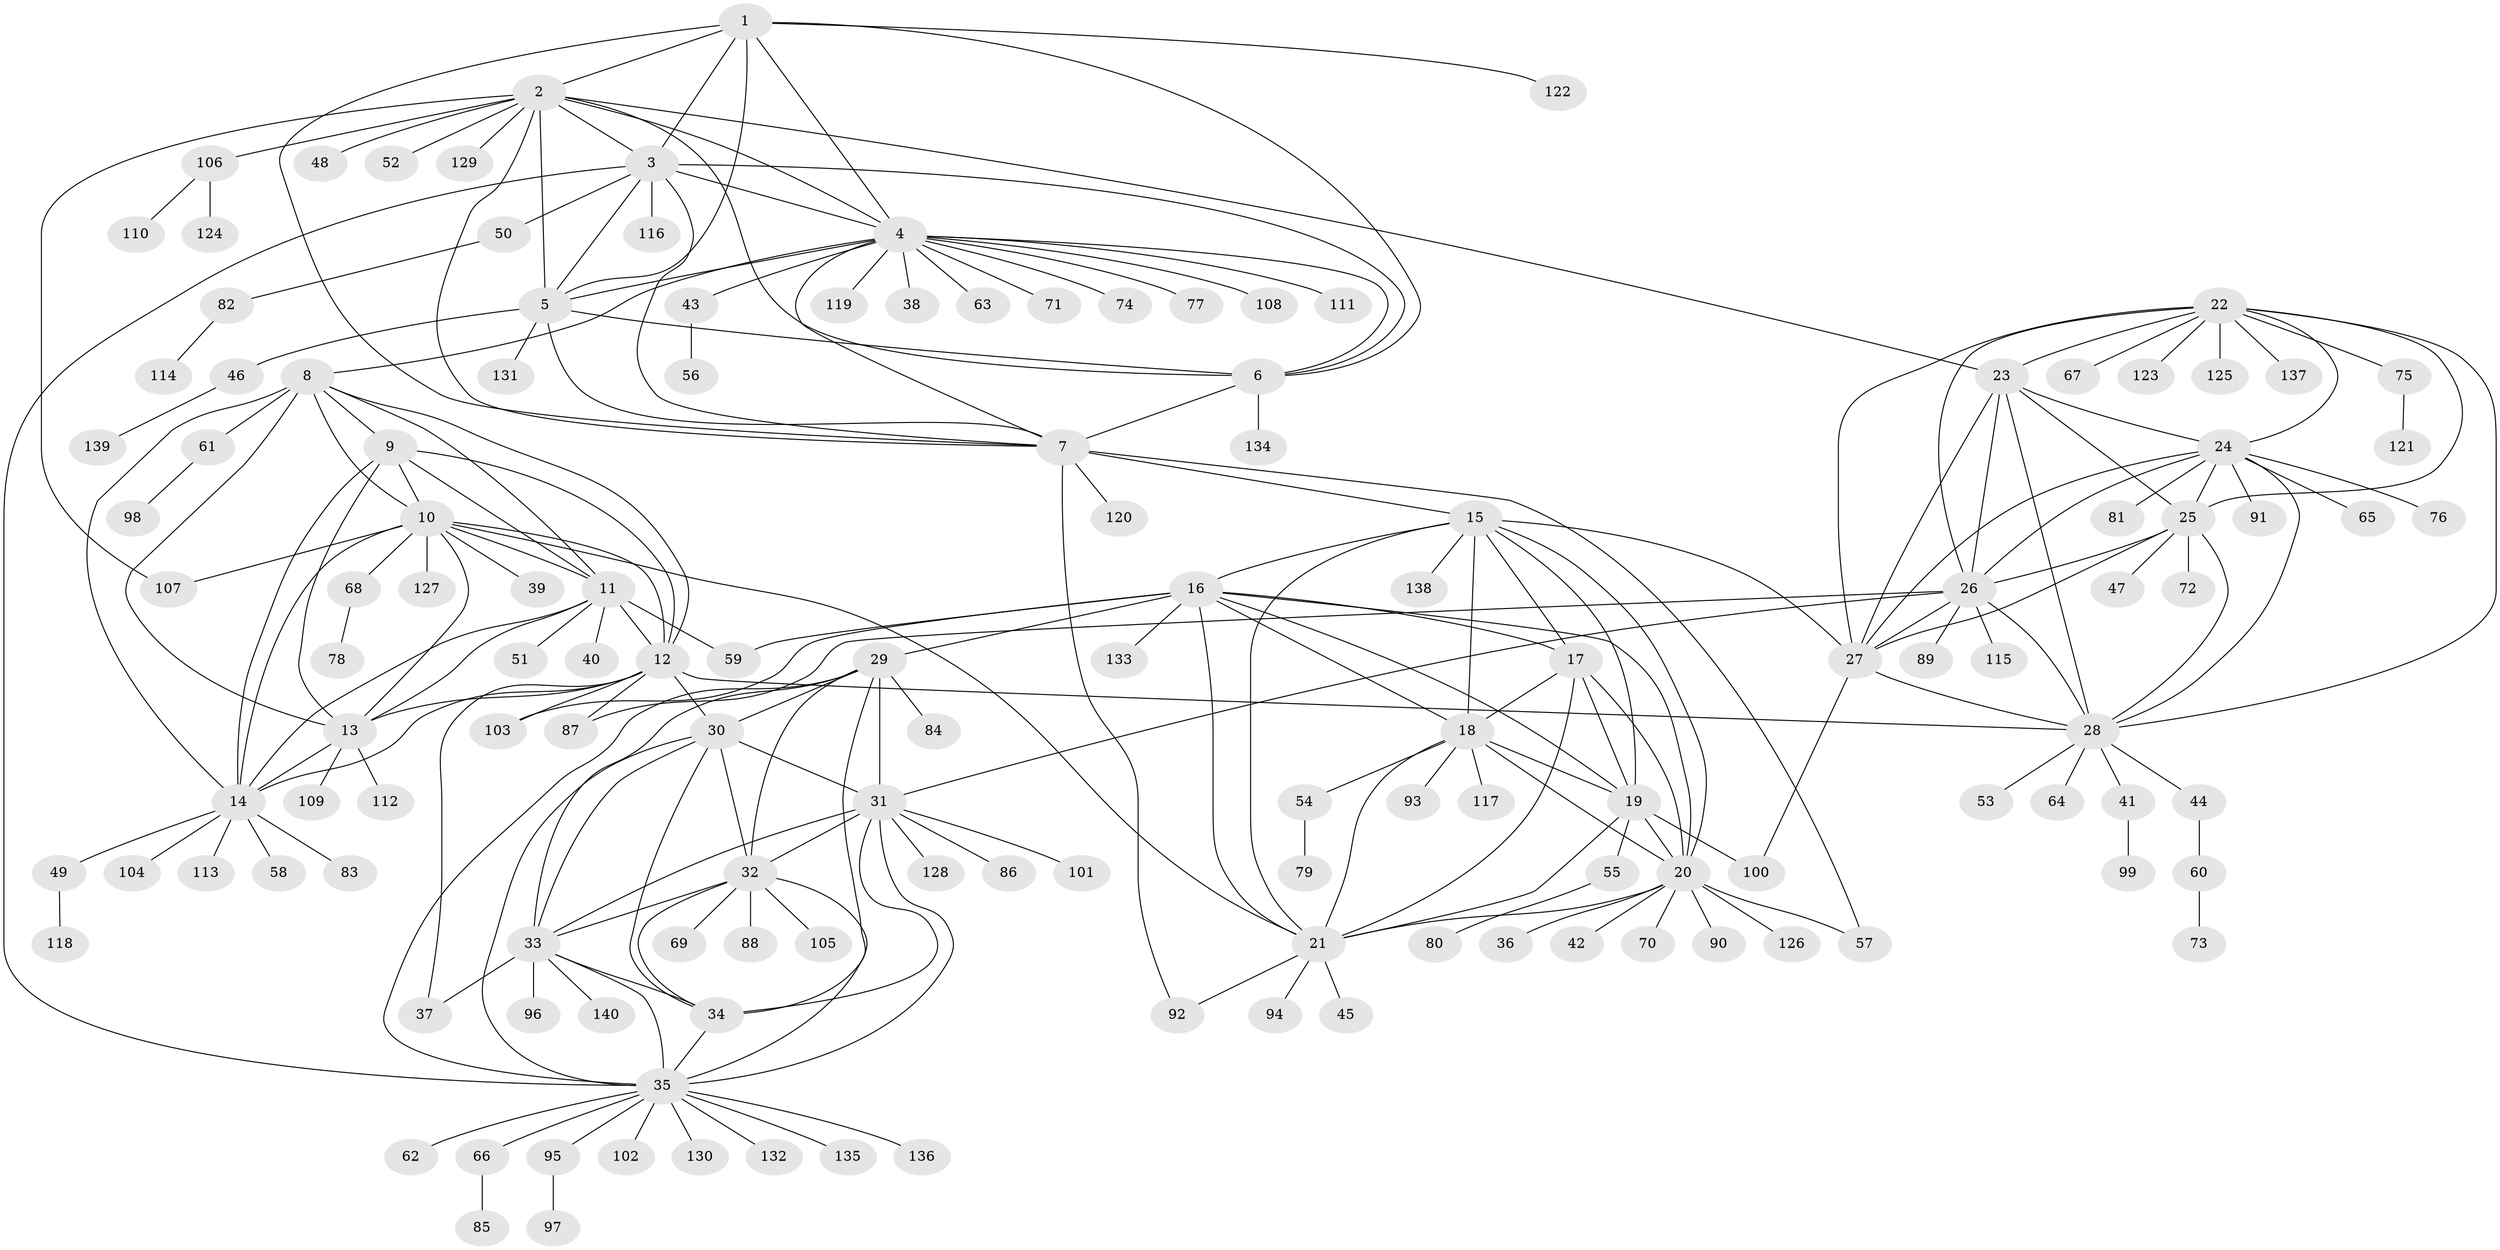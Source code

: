// coarse degree distribution, {6: 0.1016949152542373, 10: 0.01694915254237288, 8: 0.06779661016949153, 9: 0.05084745762711865, 7: 0.06779661016949153, 12: 0.01694915254237288, 4: 0.03389830508474576, 5: 0.1016949152542373, 2: 0.15254237288135594, 1: 0.3898305084745763}
// Generated by graph-tools (version 1.1) at 2025/52/03/04/25 22:52:47]
// undirected, 140 vertices, 228 edges
graph export_dot {
  node [color=gray90,style=filled];
  1;
  2;
  3;
  4;
  5;
  6;
  7;
  8;
  9;
  10;
  11;
  12;
  13;
  14;
  15;
  16;
  17;
  18;
  19;
  20;
  21;
  22;
  23;
  24;
  25;
  26;
  27;
  28;
  29;
  30;
  31;
  32;
  33;
  34;
  35;
  36;
  37;
  38;
  39;
  40;
  41;
  42;
  43;
  44;
  45;
  46;
  47;
  48;
  49;
  50;
  51;
  52;
  53;
  54;
  55;
  56;
  57;
  58;
  59;
  60;
  61;
  62;
  63;
  64;
  65;
  66;
  67;
  68;
  69;
  70;
  71;
  72;
  73;
  74;
  75;
  76;
  77;
  78;
  79;
  80;
  81;
  82;
  83;
  84;
  85;
  86;
  87;
  88;
  89;
  90;
  91;
  92;
  93;
  94;
  95;
  96;
  97;
  98;
  99;
  100;
  101;
  102;
  103;
  104;
  105;
  106;
  107;
  108;
  109;
  110;
  111;
  112;
  113;
  114;
  115;
  116;
  117;
  118;
  119;
  120;
  121;
  122;
  123;
  124;
  125;
  126;
  127;
  128;
  129;
  130;
  131;
  132;
  133;
  134;
  135;
  136;
  137;
  138;
  139;
  140;
  1 -- 2;
  1 -- 3;
  1 -- 4;
  1 -- 5;
  1 -- 6;
  1 -- 7;
  1 -- 122;
  2 -- 3;
  2 -- 4;
  2 -- 5;
  2 -- 6;
  2 -- 7;
  2 -- 23;
  2 -- 48;
  2 -- 52;
  2 -- 106;
  2 -- 107;
  2 -- 129;
  3 -- 4;
  3 -- 5;
  3 -- 6;
  3 -- 7;
  3 -- 35;
  3 -- 50;
  3 -- 116;
  4 -- 5;
  4 -- 6;
  4 -- 7;
  4 -- 8;
  4 -- 38;
  4 -- 43;
  4 -- 63;
  4 -- 71;
  4 -- 74;
  4 -- 77;
  4 -- 108;
  4 -- 111;
  4 -- 119;
  5 -- 6;
  5 -- 7;
  5 -- 46;
  5 -- 131;
  6 -- 7;
  6 -- 134;
  7 -- 15;
  7 -- 57;
  7 -- 92;
  7 -- 120;
  8 -- 9;
  8 -- 10;
  8 -- 11;
  8 -- 12;
  8 -- 13;
  8 -- 14;
  8 -- 61;
  9 -- 10;
  9 -- 11;
  9 -- 12;
  9 -- 13;
  9 -- 14;
  10 -- 11;
  10 -- 12;
  10 -- 13;
  10 -- 14;
  10 -- 21;
  10 -- 39;
  10 -- 68;
  10 -- 107;
  10 -- 127;
  11 -- 12;
  11 -- 13;
  11 -- 14;
  11 -- 40;
  11 -- 51;
  11 -- 59;
  12 -- 13;
  12 -- 14;
  12 -- 28;
  12 -- 30;
  12 -- 37;
  12 -- 87;
  12 -- 103;
  13 -- 14;
  13 -- 109;
  13 -- 112;
  14 -- 49;
  14 -- 58;
  14 -- 83;
  14 -- 104;
  14 -- 113;
  15 -- 16;
  15 -- 17;
  15 -- 18;
  15 -- 19;
  15 -- 20;
  15 -- 21;
  15 -- 27;
  15 -- 138;
  16 -- 17;
  16 -- 18;
  16 -- 19;
  16 -- 20;
  16 -- 21;
  16 -- 29;
  16 -- 59;
  16 -- 103;
  16 -- 133;
  17 -- 18;
  17 -- 19;
  17 -- 20;
  17 -- 21;
  18 -- 19;
  18 -- 20;
  18 -- 21;
  18 -- 54;
  18 -- 93;
  18 -- 117;
  19 -- 20;
  19 -- 21;
  19 -- 55;
  19 -- 100;
  20 -- 21;
  20 -- 36;
  20 -- 42;
  20 -- 57;
  20 -- 70;
  20 -- 90;
  20 -- 126;
  21 -- 45;
  21 -- 92;
  21 -- 94;
  22 -- 23;
  22 -- 24;
  22 -- 25;
  22 -- 26;
  22 -- 27;
  22 -- 28;
  22 -- 67;
  22 -- 75;
  22 -- 123;
  22 -- 125;
  22 -- 137;
  23 -- 24;
  23 -- 25;
  23 -- 26;
  23 -- 27;
  23 -- 28;
  24 -- 25;
  24 -- 26;
  24 -- 27;
  24 -- 28;
  24 -- 65;
  24 -- 76;
  24 -- 81;
  24 -- 91;
  25 -- 26;
  25 -- 27;
  25 -- 28;
  25 -- 47;
  25 -- 72;
  26 -- 27;
  26 -- 28;
  26 -- 31;
  26 -- 87;
  26 -- 89;
  26 -- 115;
  27 -- 28;
  27 -- 100;
  28 -- 41;
  28 -- 44;
  28 -- 53;
  28 -- 64;
  29 -- 30;
  29 -- 31;
  29 -- 32;
  29 -- 33;
  29 -- 34;
  29 -- 35;
  29 -- 84;
  30 -- 31;
  30 -- 32;
  30 -- 33;
  30 -- 34;
  30 -- 35;
  31 -- 32;
  31 -- 33;
  31 -- 34;
  31 -- 35;
  31 -- 86;
  31 -- 101;
  31 -- 128;
  32 -- 33;
  32 -- 34;
  32 -- 35;
  32 -- 69;
  32 -- 88;
  32 -- 105;
  33 -- 34;
  33 -- 35;
  33 -- 37;
  33 -- 96;
  33 -- 140;
  34 -- 35;
  35 -- 62;
  35 -- 66;
  35 -- 95;
  35 -- 102;
  35 -- 130;
  35 -- 132;
  35 -- 135;
  35 -- 136;
  41 -- 99;
  43 -- 56;
  44 -- 60;
  46 -- 139;
  49 -- 118;
  50 -- 82;
  54 -- 79;
  55 -- 80;
  60 -- 73;
  61 -- 98;
  66 -- 85;
  68 -- 78;
  75 -- 121;
  82 -- 114;
  95 -- 97;
  106 -- 110;
  106 -- 124;
}
